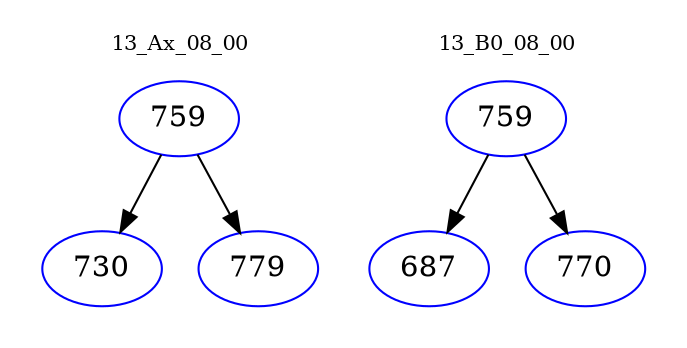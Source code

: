 digraph{
subgraph cluster_0 {
color = white
label = "13_Ax_08_00";
fontsize=10;
T0_759 [label="759", color="blue"]
T0_759 -> T0_730 [color="black"]
T0_730 [label="730", color="blue"]
T0_759 -> T0_779 [color="black"]
T0_779 [label="779", color="blue"]
}
subgraph cluster_1 {
color = white
label = "13_B0_08_00";
fontsize=10;
T1_759 [label="759", color="blue"]
T1_759 -> T1_687 [color="black"]
T1_687 [label="687", color="blue"]
T1_759 -> T1_770 [color="black"]
T1_770 [label="770", color="blue"]
}
}
